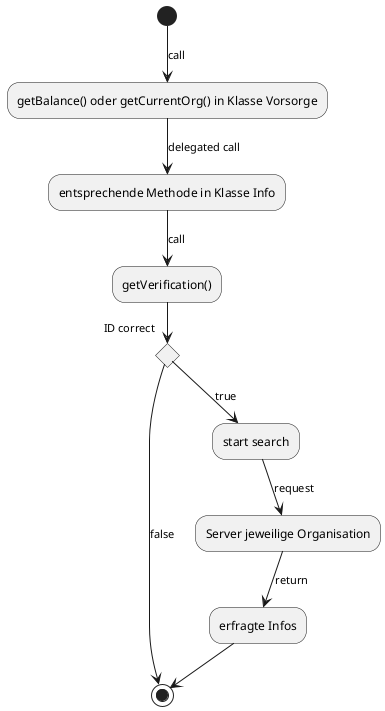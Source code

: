 @startuml Aktivitätsdiagram getInfo
(*) -->[call] "getBalance() oder getCurrentOrg() in Klasse Vorsorge"
 --> [delegated call]"entsprechende Methode in Klasse Info"
 --> [call] "getVerification()"
 if "ID correct" then 
    --> [true]"start search" as a1
 else 
 ->[false](*)
 endif 
 a1 -->[request] "Server jeweilige Organisation" 
 --> [return] "erfragte Infos"
 -->(*)
@enduml
